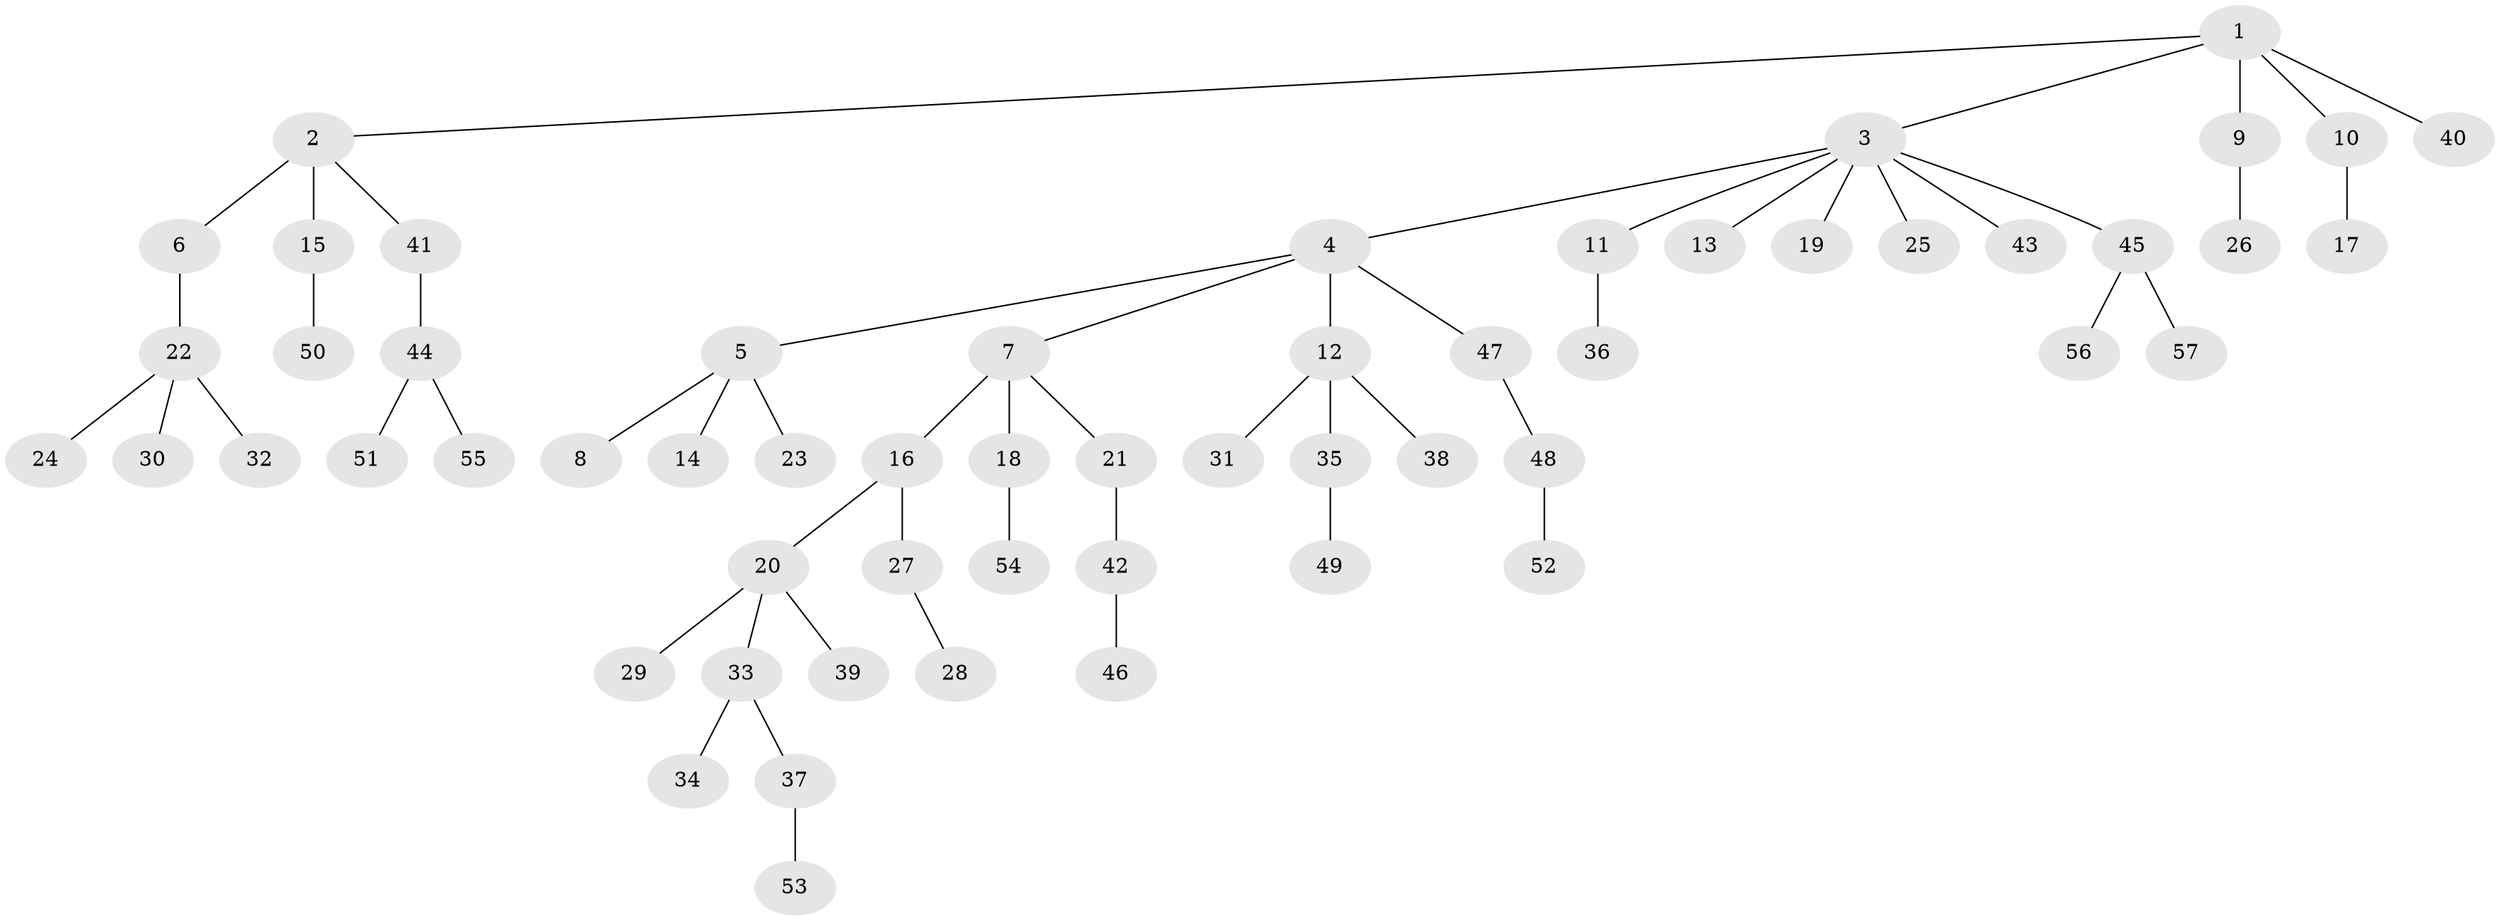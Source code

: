 // original degree distribution, {6: 0.028985507246376812, 10: 0.007246376811594203, 7: 0.007246376811594203, 4: 0.057971014492753624, 1: 0.5289855072463768, 3: 0.07971014492753623, 5: 0.036231884057971016, 2: 0.2536231884057971}
// Generated by graph-tools (version 1.1) at 2025/51/03/04/25 22:51:36]
// undirected, 57 vertices, 56 edges
graph export_dot {
  node [color=gray90,style=filled];
  1;
  2;
  3;
  4;
  5;
  6;
  7;
  8;
  9;
  10;
  11;
  12;
  13;
  14;
  15;
  16;
  17;
  18;
  19;
  20;
  21;
  22;
  23;
  24;
  25;
  26;
  27;
  28;
  29;
  30;
  31;
  32;
  33;
  34;
  35;
  36;
  37;
  38;
  39;
  40;
  41;
  42;
  43;
  44;
  45;
  46;
  47;
  48;
  49;
  50;
  51;
  52;
  53;
  54;
  55;
  56;
  57;
  1 -- 2 [weight=1.0];
  1 -- 3 [weight=1.0];
  1 -- 9 [weight=1.0];
  1 -- 10 [weight=1.0];
  1 -- 40 [weight=1.0];
  2 -- 6 [weight=1.0];
  2 -- 15 [weight=2.0];
  2 -- 41 [weight=1.0];
  3 -- 4 [weight=1.0];
  3 -- 11 [weight=1.0];
  3 -- 13 [weight=1.0];
  3 -- 19 [weight=1.0];
  3 -- 25 [weight=1.0];
  3 -- 43 [weight=1.0];
  3 -- 45 [weight=1.0];
  4 -- 5 [weight=1.0];
  4 -- 7 [weight=1.0];
  4 -- 12 [weight=1.0];
  4 -- 47 [weight=1.0];
  5 -- 8 [weight=1.0];
  5 -- 14 [weight=1.0];
  5 -- 23 [weight=1.0];
  6 -- 22 [weight=1.0];
  7 -- 16 [weight=1.0];
  7 -- 18 [weight=3.0];
  7 -- 21 [weight=1.0];
  9 -- 26 [weight=1.0];
  10 -- 17 [weight=3.0];
  11 -- 36 [weight=3.0];
  12 -- 31 [weight=1.0];
  12 -- 35 [weight=1.0];
  12 -- 38 [weight=1.0];
  15 -- 50 [weight=1.0];
  16 -- 20 [weight=1.0];
  16 -- 27 [weight=1.0];
  18 -- 54 [weight=1.0];
  20 -- 29 [weight=1.0];
  20 -- 33 [weight=1.0];
  20 -- 39 [weight=1.0];
  21 -- 42 [weight=2.0];
  22 -- 24 [weight=1.0];
  22 -- 30 [weight=1.0];
  22 -- 32 [weight=1.0];
  27 -- 28 [weight=1.0];
  33 -- 34 [weight=1.0];
  33 -- 37 [weight=1.0];
  35 -- 49 [weight=1.0];
  37 -- 53 [weight=1.0];
  41 -- 44 [weight=1.0];
  42 -- 46 [weight=1.0];
  44 -- 51 [weight=1.0];
  44 -- 55 [weight=1.0];
  45 -- 56 [weight=1.0];
  45 -- 57 [weight=1.0];
  47 -- 48 [weight=3.0];
  48 -- 52 [weight=1.0];
}
